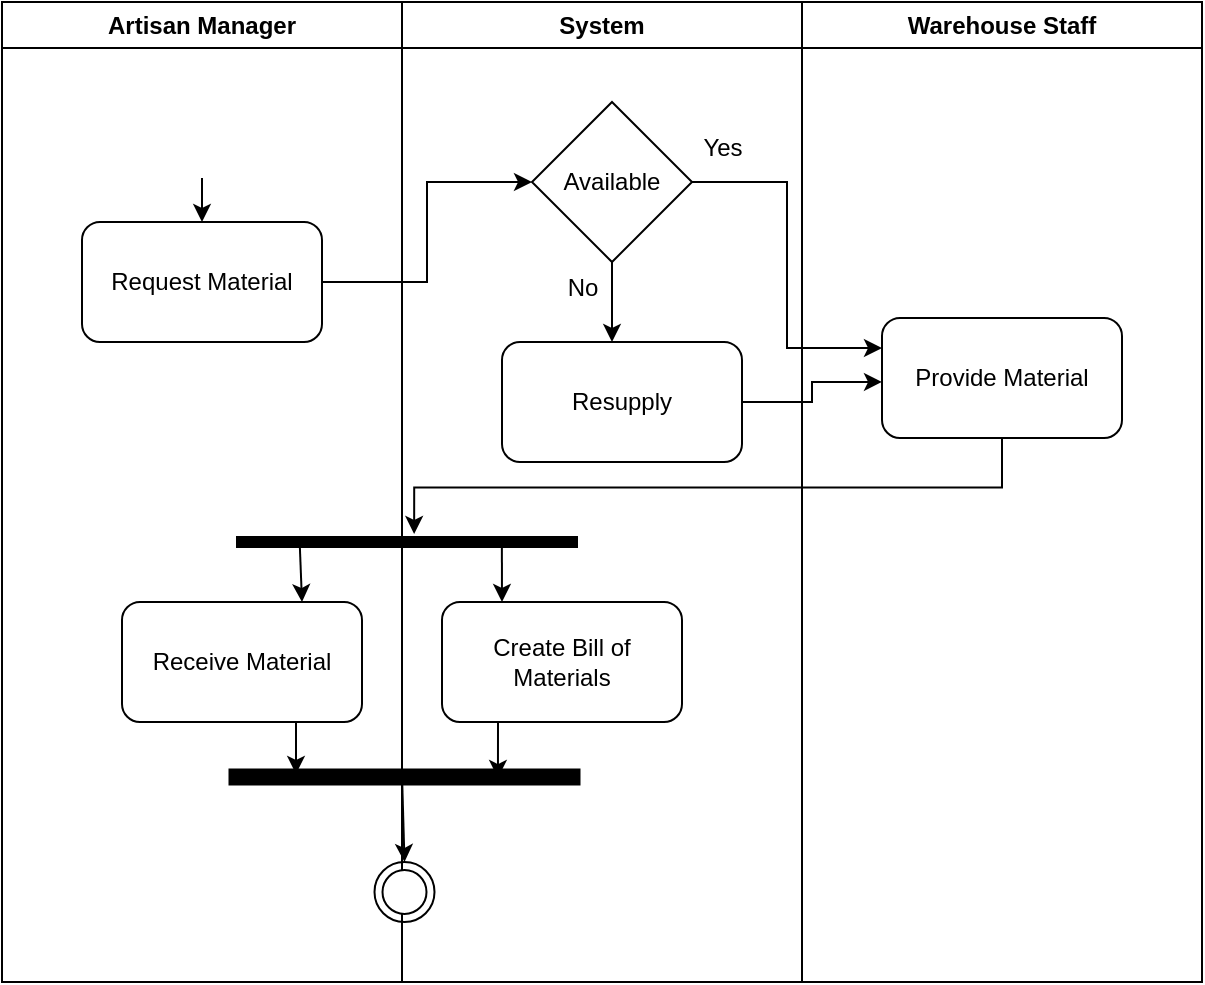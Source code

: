 <mxfile version="26.2.14">
  <diagram name="Page-1" id="aYKuOY4cGaITuounxhtU">
    <mxGraphModel dx="1330" dy="479" grid="1" gridSize="10" guides="1" tooltips="1" connect="1" arrows="1" fold="1" page="1" pageScale="1" pageWidth="850" pageHeight="1100" math="0" shadow="0">
      <root>
        <mxCell id="0" />
        <mxCell id="1" parent="0" />
        <mxCell id="-1IUCIGUvanThXeRa8CX-1" value="Artisan Manager" style="swimlane;whiteSpace=wrap;html=1;" parent="1" vertex="1">
          <mxGeometry x="80" y="40" width="200" height="490" as="geometry" />
        </mxCell>
        <mxCell id="-1IUCIGUvanThXeRa8CX-17" value="Receive Material" style="rounded=1;whiteSpace=wrap;html=1;" parent="-1IUCIGUvanThXeRa8CX-1" vertex="1">
          <mxGeometry x="60" y="300" width="120" height="60" as="geometry" />
        </mxCell>
        <mxCell id="-1IUCIGUvanThXeRa8CX-5" value="Request Material" style="rounded=1;whiteSpace=wrap;html=1;" parent="-1IUCIGUvanThXeRa8CX-1" vertex="1">
          <mxGeometry x="40" y="110" width="120" height="60" as="geometry" />
        </mxCell>
        <mxCell id="9ZiIvQKZBwOVgLEmiZ0B-10" style="edgeStyle=orthogonalEdgeStyle;rounded=0;orthogonalLoop=1;jettySize=auto;html=1;exitX=0.5;exitY=1;exitDx=0;exitDy=0;entryX=0.5;entryY=0;entryDx=0;entryDy=0;" edge="1" parent="-1IUCIGUvanThXeRa8CX-1" source="-1IUCIGUvanThXeRa8CX-19" target="-1IUCIGUvanThXeRa8CX-5">
          <mxGeometry relative="1" as="geometry" />
        </mxCell>
        <mxCell id="-1IUCIGUvanThXeRa8CX-19" value="" style="ellipse;html=1;shape=endState;strokeColor=none;" parent="-1IUCIGUvanThXeRa8CX-1" vertex="1">
          <mxGeometry x="85" y="58" width="30" height="30" as="geometry" />
        </mxCell>
        <mxCell id="-1IUCIGUvanThXeRa8CX-2" value="System" style="swimlane;whiteSpace=wrap;html=1;" parent="1" vertex="1">
          <mxGeometry x="280" y="40" width="200" height="490" as="geometry" />
        </mxCell>
        <mxCell id="-1IUCIGUvanThXeRa8CX-12" style="edgeStyle=orthogonalEdgeStyle;rounded=0;orthogonalLoop=1;jettySize=auto;html=1;exitX=0.5;exitY=1;exitDx=0;exitDy=0;" parent="-1IUCIGUvanThXeRa8CX-2" source="-1IUCIGUvanThXeRa8CX-8" edge="1">
          <mxGeometry relative="1" as="geometry">
            <mxPoint x="105" y="170" as="targetPoint" />
          </mxGeometry>
        </mxCell>
        <mxCell id="-1IUCIGUvanThXeRa8CX-8" value="Available" style="rhombus;whiteSpace=wrap;html=1;" parent="-1IUCIGUvanThXeRa8CX-2" vertex="1">
          <mxGeometry x="65" y="50" width="80" height="80" as="geometry" />
        </mxCell>
        <mxCell id="-1IUCIGUvanThXeRa8CX-14" value="Resupply" style="rounded=1;whiteSpace=wrap;html=1;" parent="-1IUCIGUvanThXeRa8CX-2" vertex="1">
          <mxGeometry x="50" y="170" width="120" height="60" as="geometry" />
        </mxCell>
        <mxCell id="-1IUCIGUvanThXeRa8CX-31" value="Create Bill of Materials" style="rounded=1;whiteSpace=wrap;html=1;" parent="-1IUCIGUvanThXeRa8CX-2" vertex="1">
          <mxGeometry x="20" y="300" width="120" height="60" as="geometry" />
        </mxCell>
        <mxCell id="9ZiIvQKZBwOVgLEmiZ0B-2" value="" style="html=1;points=[];perimeter=orthogonalPerimeter;fillColor=strokeColor;rotation=90;" vertex="1" parent="-1IUCIGUvanThXeRa8CX-2">
          <mxGeometry y="185" width="5" height="170" as="geometry" />
        </mxCell>
        <mxCell id="9ZiIvQKZBwOVgLEmiZ0B-8" value="" style="edgeStyle=none;orthogonalLoop=1;jettySize=auto;html=1;rounded=0;exitX=0.5;exitY=0.221;exitDx=0;exitDy=0;exitPerimeter=0;entryX=0.25;entryY=0;entryDx=0;entryDy=0;" edge="1" parent="-1IUCIGUvanThXeRa8CX-2" source="9ZiIvQKZBwOVgLEmiZ0B-2" target="-1IUCIGUvanThXeRa8CX-31">
          <mxGeometry width="100" relative="1" as="geometry">
            <mxPoint x="20" y="290" as="sourcePoint" />
            <mxPoint x="120" y="290" as="targetPoint" />
            <Array as="points" />
          </mxGeometry>
        </mxCell>
        <mxCell id="9ZiIvQKZBwOVgLEmiZ0B-11" value="" style="html=1;points=[];perimeter=orthogonalPerimeter;fillColor=strokeColor;rotation=90;" vertex="1" parent="-1IUCIGUvanThXeRa8CX-2">
          <mxGeometry x="-2.5" y="300" width="7.5" height="175" as="geometry" />
        </mxCell>
        <mxCell id="9ZiIvQKZBwOVgLEmiZ0B-13" style="edgeStyle=orthogonalEdgeStyle;rounded=0;orthogonalLoop=1;jettySize=auto;html=1;exitX=0.25;exitY=1;exitDx=0;exitDy=0;entryX=0.567;entryY=0.233;entryDx=0;entryDy=0;entryPerimeter=0;" edge="1" parent="-1IUCIGUvanThXeRa8CX-2" source="-1IUCIGUvanThXeRa8CX-31" target="9ZiIvQKZBwOVgLEmiZ0B-11">
          <mxGeometry relative="1" as="geometry" />
        </mxCell>
        <mxCell id="9ZiIvQKZBwOVgLEmiZ0B-16" value="" style="ellipse;html=1;shape=endState;" vertex="1" parent="-1IUCIGUvanThXeRa8CX-2">
          <mxGeometry x="-13.75" y="430" width="30" height="30" as="geometry" />
        </mxCell>
        <mxCell id="9ZiIvQKZBwOVgLEmiZ0B-17" value="" style="edgeStyle=none;orthogonalLoop=1;jettySize=auto;html=1;rounded=0;entryX=0.5;entryY=0;entryDx=0;entryDy=0;exitX=0.433;exitY=0.507;exitDx=0;exitDy=0;exitPerimeter=0;" edge="1" parent="-1IUCIGUvanThXeRa8CX-2" source="9ZiIvQKZBwOVgLEmiZ0B-11" target="9ZiIvQKZBwOVgLEmiZ0B-16">
          <mxGeometry width="100" relative="1" as="geometry">
            <mxPoint x="-10" y="420" as="sourcePoint" />
            <mxPoint x="70" y="400" as="targetPoint" />
            <Array as="points" />
          </mxGeometry>
        </mxCell>
        <mxCell id="-1IUCIGUvanThXeRa8CX-3" value="Warehouse Staff" style="swimlane;whiteSpace=wrap;html=1;" parent="1" vertex="1">
          <mxGeometry x="480" y="40" width="200" height="490" as="geometry" />
        </mxCell>
        <mxCell id="-1IUCIGUvanThXeRa8CX-15" value="Provide Material" style="rounded=1;whiteSpace=wrap;html=1;" parent="-1IUCIGUvanThXeRa8CX-3" vertex="1">
          <mxGeometry x="40" y="158" width="120" height="60" as="geometry" />
        </mxCell>
        <mxCell id="-1IUCIGUvanThXeRa8CX-7" style="edgeStyle=orthogonalEdgeStyle;rounded=0;orthogonalLoop=1;jettySize=auto;html=1;exitX=1;exitY=0.5;exitDx=0;exitDy=0;entryX=0;entryY=0.5;entryDx=0;entryDy=0;" parent="1" source="-1IUCIGUvanThXeRa8CX-5" target="-1IUCIGUvanThXeRa8CX-8" edge="1">
          <mxGeometry relative="1" as="geometry">
            <mxPoint x="320" y="130" as="targetPoint" />
          </mxGeometry>
        </mxCell>
        <mxCell id="-1IUCIGUvanThXeRa8CX-10" value="Yes" style="text;html=1;align=center;verticalAlign=middle;resizable=0;points=[];autosize=1;strokeColor=none;fillColor=none;" parent="1" vertex="1">
          <mxGeometry x="420" y="98" width="40" height="30" as="geometry" />
        </mxCell>
        <mxCell id="-1IUCIGUvanThXeRa8CX-13" value="No" style="text;html=1;align=center;verticalAlign=middle;resizable=0;points=[];autosize=1;strokeColor=none;fillColor=none;" parent="1" vertex="1">
          <mxGeometry x="350" y="168" width="40" height="30" as="geometry" />
        </mxCell>
        <mxCell id="-1IUCIGUvanThXeRa8CX-9" style="edgeStyle=orthogonalEdgeStyle;rounded=0;orthogonalLoop=1;jettySize=auto;html=1;exitX=1;exitY=0.5;exitDx=0;exitDy=0;entryX=0;entryY=0.25;entryDx=0;entryDy=0;" parent="1" source="-1IUCIGUvanThXeRa8CX-8" target="-1IUCIGUvanThXeRa8CX-15" edge="1">
          <mxGeometry relative="1" as="geometry">
            <mxPoint x="510" y="130" as="targetPoint" />
          </mxGeometry>
        </mxCell>
        <mxCell id="-1IUCIGUvanThXeRa8CX-22" style="edgeStyle=orthogonalEdgeStyle;rounded=0;orthogonalLoop=1;jettySize=auto;html=1;exitX=1;exitY=0.5;exitDx=0;exitDy=0;entryX=0;entryY=0.533;entryDx=0;entryDy=0;entryPerimeter=0;" parent="1" source="-1IUCIGUvanThXeRa8CX-14" target="-1IUCIGUvanThXeRa8CX-15" edge="1">
          <mxGeometry relative="1" as="geometry" />
        </mxCell>
        <mxCell id="9ZiIvQKZBwOVgLEmiZ0B-3" style="edgeStyle=orthogonalEdgeStyle;rounded=0;orthogonalLoop=1;jettySize=auto;html=1;exitX=0.5;exitY=1;exitDx=0;exitDy=0;entryX=-0.3;entryY=0.479;entryDx=0;entryDy=0;entryPerimeter=0;" edge="1" parent="1" source="-1IUCIGUvanThXeRa8CX-15" target="9ZiIvQKZBwOVgLEmiZ0B-2">
          <mxGeometry relative="1" as="geometry" />
        </mxCell>
        <mxCell id="9ZiIvQKZBwOVgLEmiZ0B-9" value="" style="edgeStyle=none;orthogonalLoop=1;jettySize=auto;html=1;rounded=0;entryX=0.75;entryY=0;entryDx=0;entryDy=0;exitX=1.1;exitY=0.815;exitDx=0;exitDy=0;exitPerimeter=0;" edge="1" parent="1" source="9ZiIvQKZBwOVgLEmiZ0B-2" target="-1IUCIGUvanThXeRa8CX-17">
          <mxGeometry width="100" relative="1" as="geometry">
            <mxPoint x="180" y="320" as="sourcePoint" />
            <mxPoint x="280" y="320" as="targetPoint" />
            <Array as="points" />
          </mxGeometry>
        </mxCell>
        <mxCell id="9ZiIvQKZBwOVgLEmiZ0B-14" style="edgeStyle=orthogonalEdgeStyle;rounded=0;orthogonalLoop=1;jettySize=auto;html=1;exitX=0.75;exitY=1;exitDx=0;exitDy=0;entryX=0.3;entryY=0.81;entryDx=0;entryDy=0;entryPerimeter=0;" edge="1" parent="1" source="-1IUCIGUvanThXeRa8CX-17" target="9ZiIvQKZBwOVgLEmiZ0B-11">
          <mxGeometry relative="1" as="geometry" />
        </mxCell>
      </root>
    </mxGraphModel>
  </diagram>
</mxfile>

